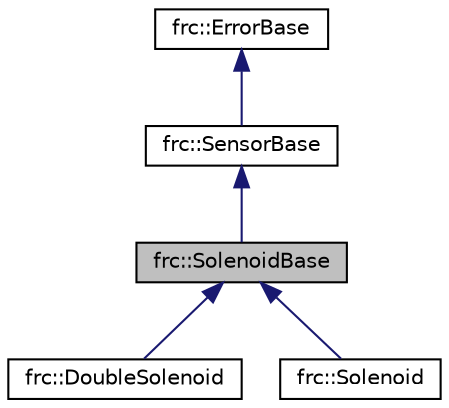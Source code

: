 digraph "frc::SolenoidBase"
{
  edge [fontname="Helvetica",fontsize="10",labelfontname="Helvetica",labelfontsize="10"];
  node [fontname="Helvetica",fontsize="10",shape=record];
  Node1 [label="frc::SolenoidBase",height=0.2,width=0.4,color="black", fillcolor="grey75", style="filled", fontcolor="black"];
  Node2 -> Node1 [dir="back",color="midnightblue",fontsize="10",style="solid",fontname="Helvetica"];
  Node2 [label="frc::SensorBase",height=0.2,width=0.4,color="black", fillcolor="white", style="filled",URL="$classfrc_1_1SensorBase.html",tooltip="Base class for all sensors. "];
  Node3 -> Node2 [dir="back",color="midnightblue",fontsize="10",style="solid",fontname="Helvetica"];
  Node3 [label="frc::ErrorBase",height=0.2,width=0.4,color="black", fillcolor="white", style="filled",URL="$classfrc_1_1ErrorBase.html",tooltip="Base class for most objects. "];
  Node1 -> Node4 [dir="back",color="midnightblue",fontsize="10",style="solid",fontname="Helvetica"];
  Node4 [label="frc::DoubleSolenoid",height=0.2,width=0.4,color="black", fillcolor="white", style="filled",URL="$classfrc_1_1DoubleSolenoid.html",tooltip="DoubleSolenoid class for running 2 channels of high voltage Digital Output (PCM). ..."];
  Node1 -> Node5 [dir="back",color="midnightblue",fontsize="10",style="solid",fontname="Helvetica"];
  Node5 [label="frc::Solenoid",height=0.2,width=0.4,color="black", fillcolor="white", style="filled",URL="$classfrc_1_1Solenoid.html",tooltip="Solenoid class for running high voltage Digital Output (PCM). "];
}
